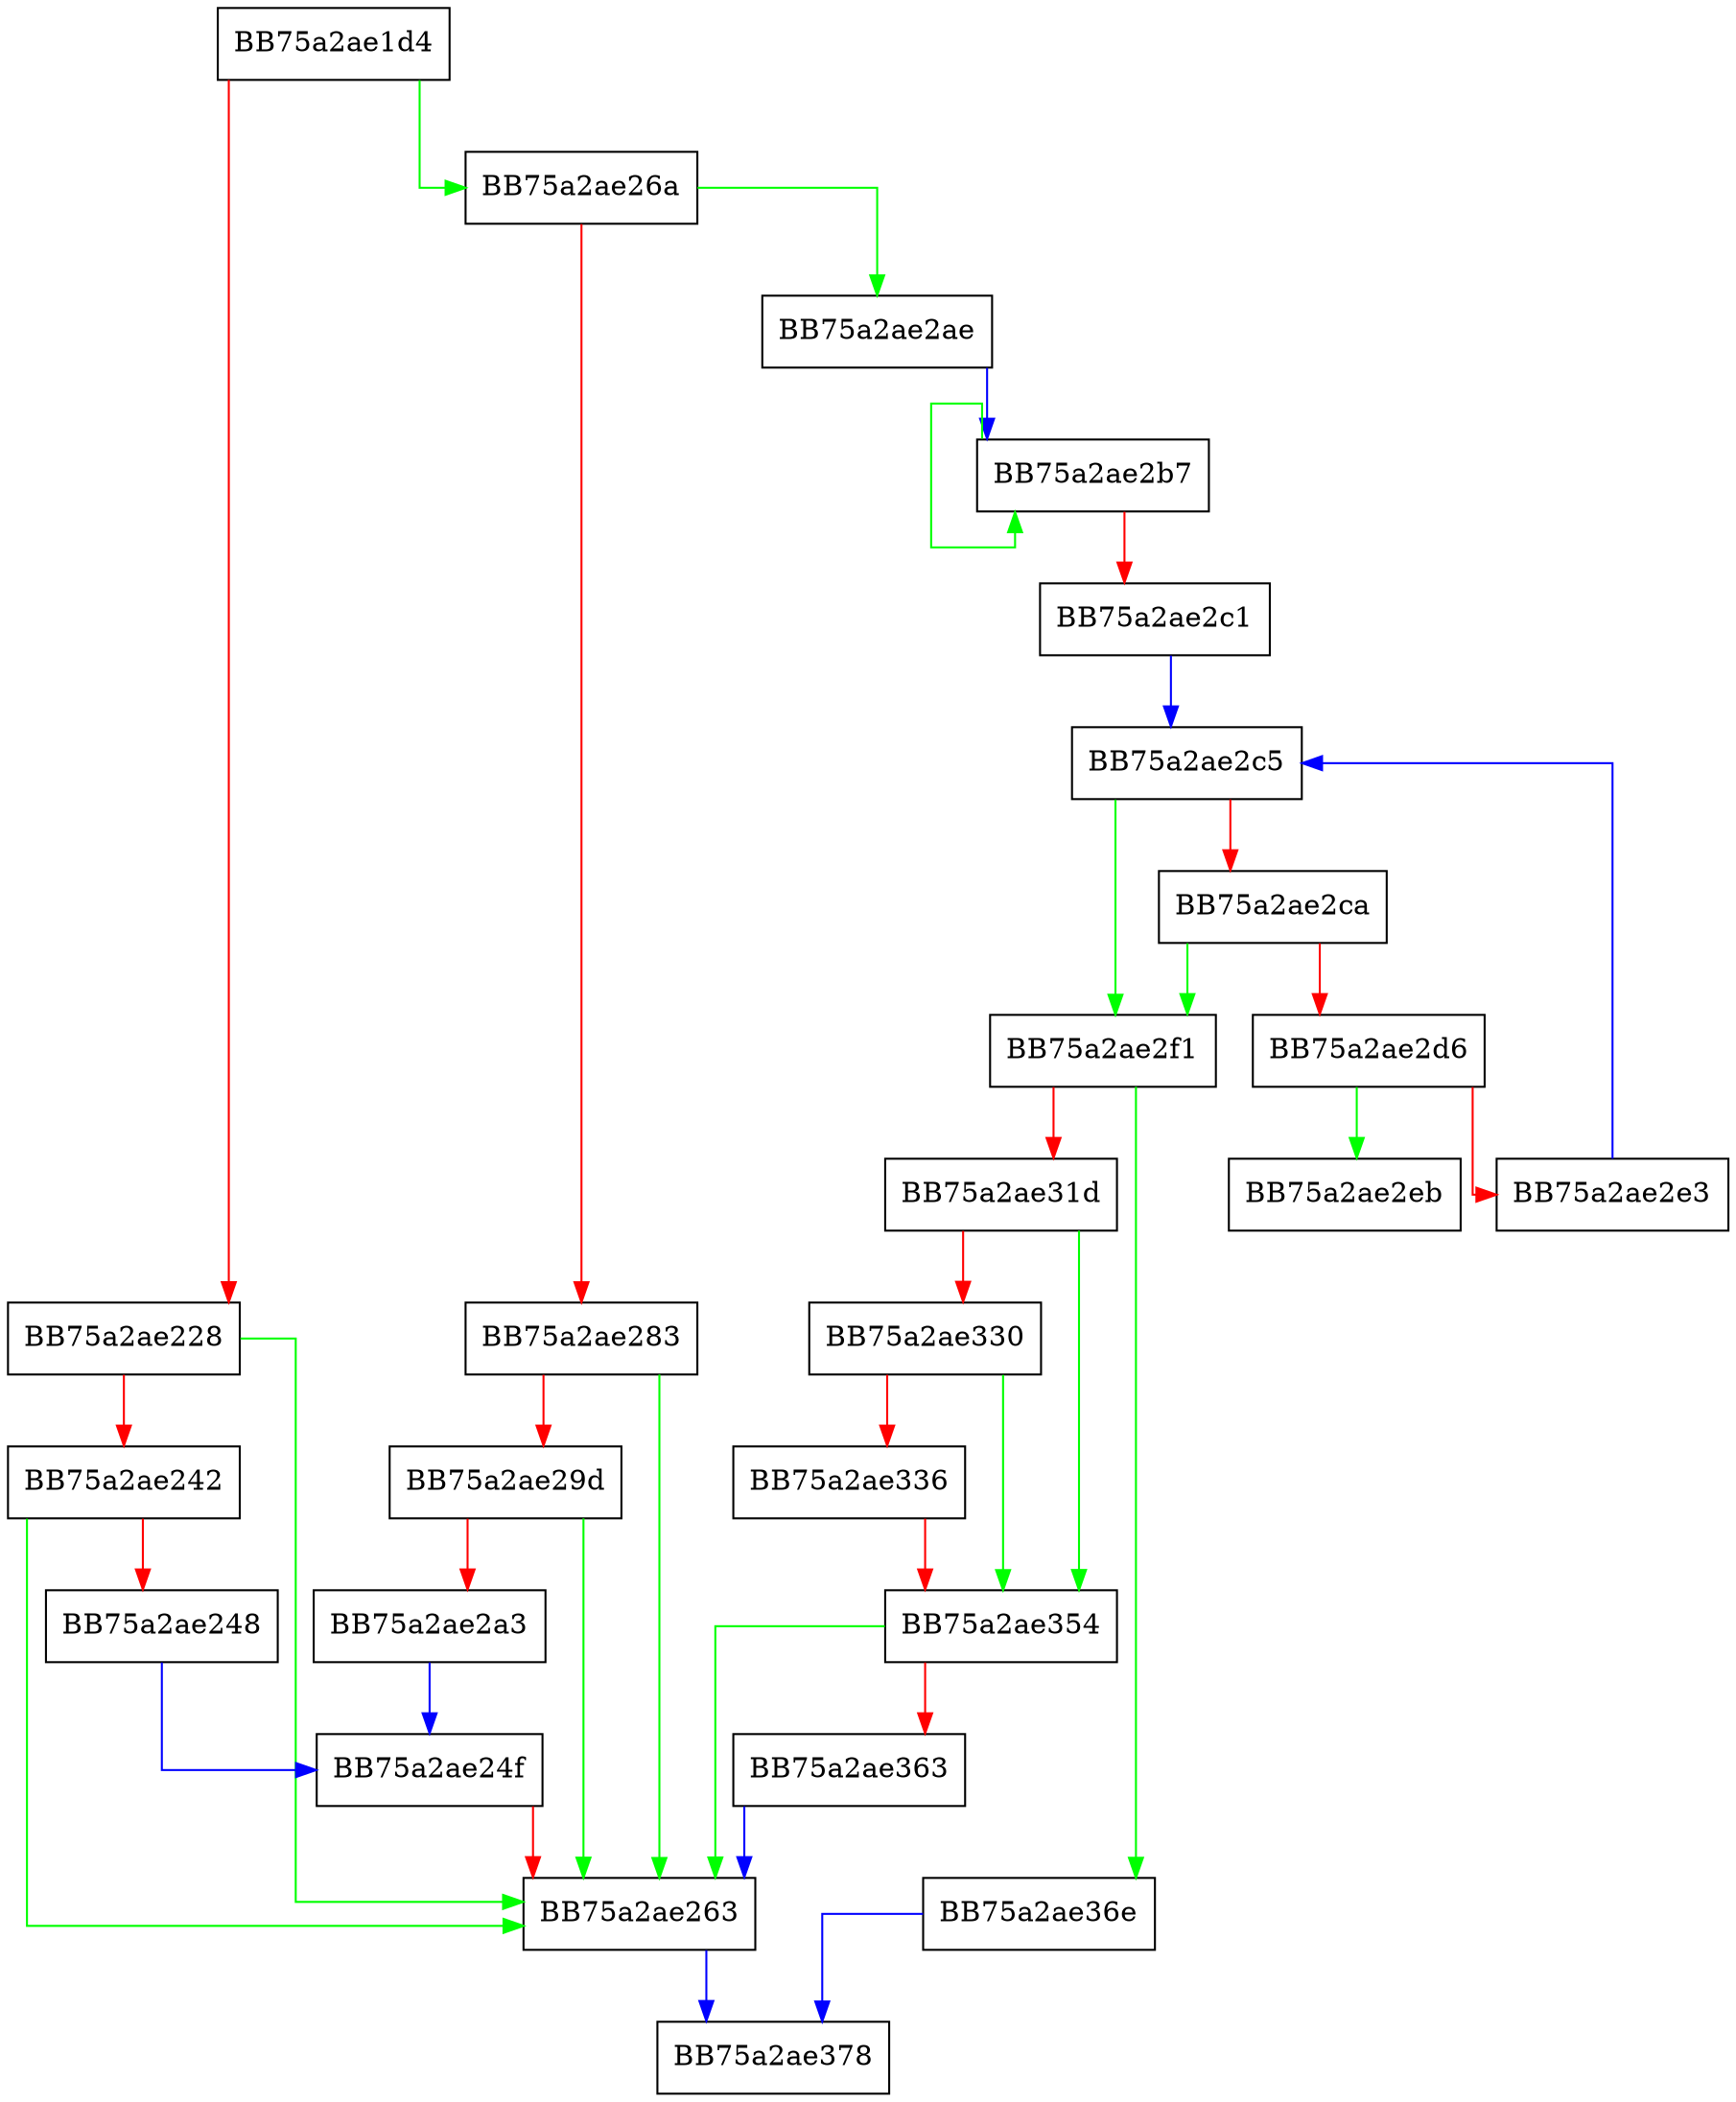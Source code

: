digraph OpenFileVolume {
  node [shape="box"];
  graph [splines=ortho];
  BB75a2ae1d4 -> BB75a2ae26a [color="green"];
  BB75a2ae1d4 -> BB75a2ae228 [color="red"];
  BB75a2ae228 -> BB75a2ae263 [color="green"];
  BB75a2ae228 -> BB75a2ae242 [color="red"];
  BB75a2ae242 -> BB75a2ae263 [color="green"];
  BB75a2ae242 -> BB75a2ae248 [color="red"];
  BB75a2ae248 -> BB75a2ae24f [color="blue"];
  BB75a2ae24f -> BB75a2ae263 [color="red"];
  BB75a2ae263 -> BB75a2ae378 [color="blue"];
  BB75a2ae26a -> BB75a2ae2ae [color="green"];
  BB75a2ae26a -> BB75a2ae283 [color="red"];
  BB75a2ae283 -> BB75a2ae263 [color="green"];
  BB75a2ae283 -> BB75a2ae29d [color="red"];
  BB75a2ae29d -> BB75a2ae263 [color="green"];
  BB75a2ae29d -> BB75a2ae2a3 [color="red"];
  BB75a2ae2a3 -> BB75a2ae24f [color="blue"];
  BB75a2ae2ae -> BB75a2ae2b7 [color="blue"];
  BB75a2ae2b7 -> BB75a2ae2b7 [color="green"];
  BB75a2ae2b7 -> BB75a2ae2c1 [color="red"];
  BB75a2ae2c1 -> BB75a2ae2c5 [color="blue"];
  BB75a2ae2c5 -> BB75a2ae2f1 [color="green"];
  BB75a2ae2c5 -> BB75a2ae2ca [color="red"];
  BB75a2ae2ca -> BB75a2ae2f1 [color="green"];
  BB75a2ae2ca -> BB75a2ae2d6 [color="red"];
  BB75a2ae2d6 -> BB75a2ae2eb [color="green"];
  BB75a2ae2d6 -> BB75a2ae2e3 [color="red"];
  BB75a2ae2e3 -> BB75a2ae2c5 [color="blue"];
  BB75a2ae2f1 -> BB75a2ae36e [color="green"];
  BB75a2ae2f1 -> BB75a2ae31d [color="red"];
  BB75a2ae31d -> BB75a2ae354 [color="green"];
  BB75a2ae31d -> BB75a2ae330 [color="red"];
  BB75a2ae330 -> BB75a2ae354 [color="green"];
  BB75a2ae330 -> BB75a2ae336 [color="red"];
  BB75a2ae336 -> BB75a2ae354 [color="red"];
  BB75a2ae354 -> BB75a2ae263 [color="green"];
  BB75a2ae354 -> BB75a2ae363 [color="red"];
  BB75a2ae363 -> BB75a2ae263 [color="blue"];
  BB75a2ae36e -> BB75a2ae378 [color="blue"];
}